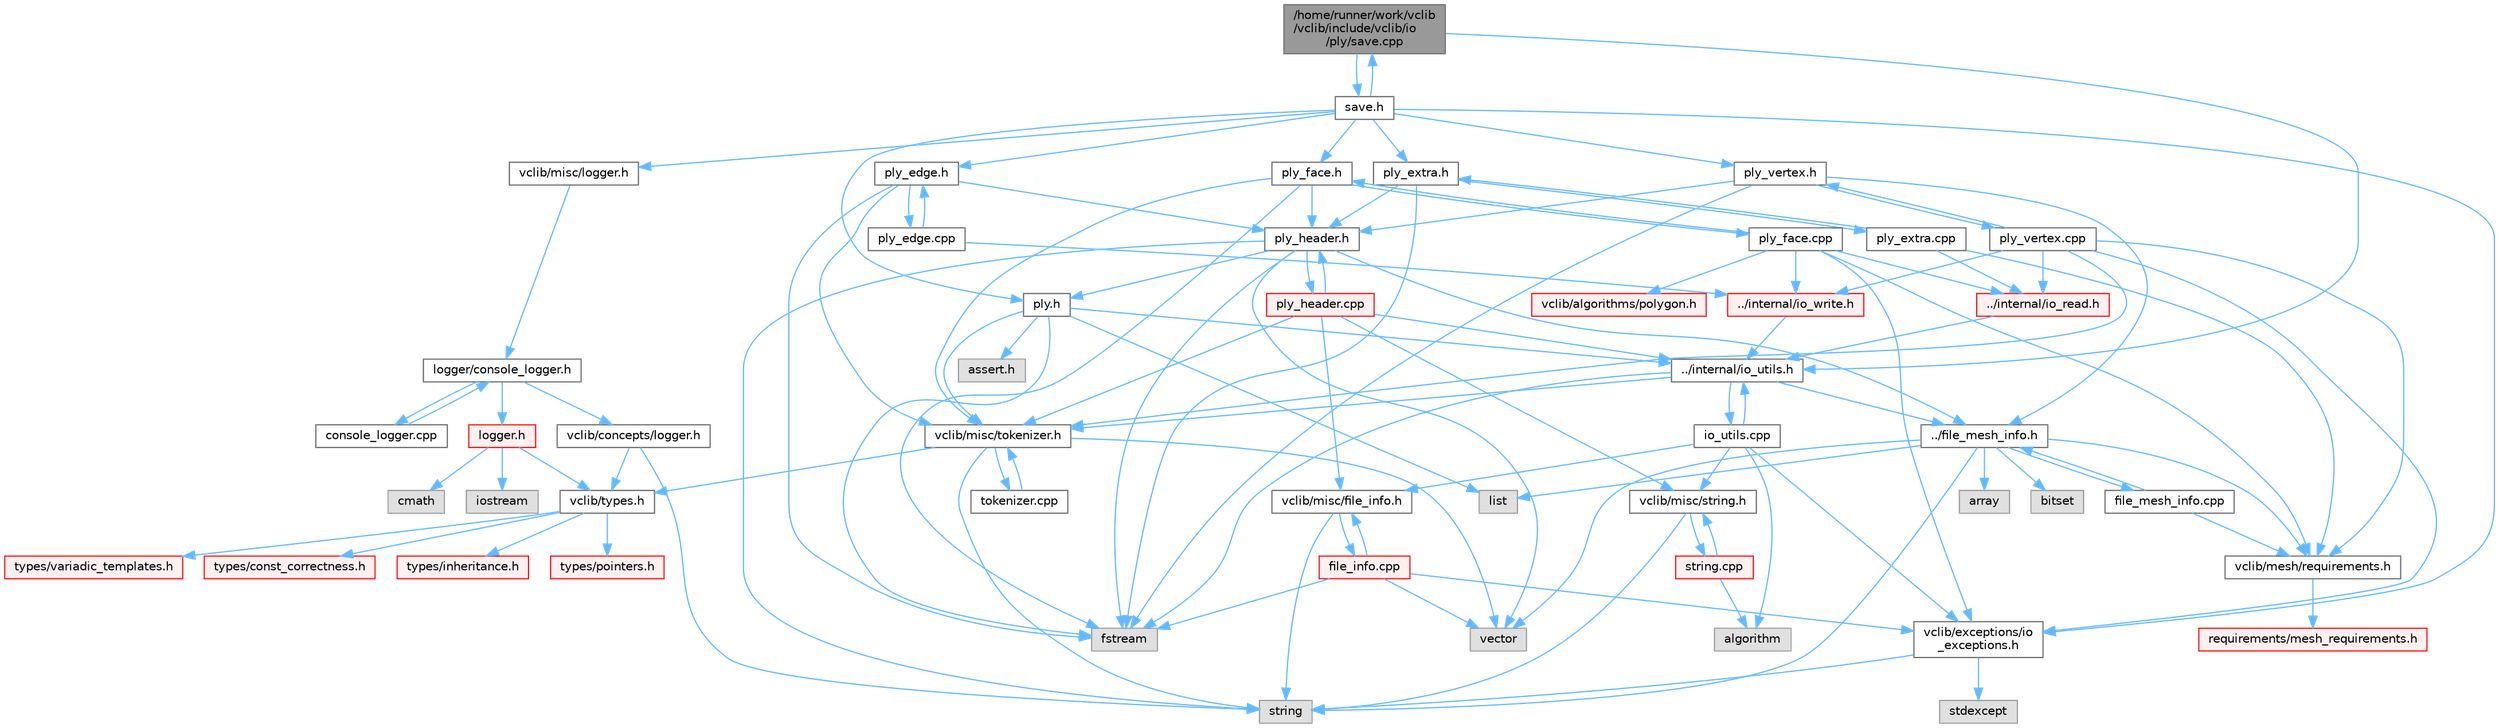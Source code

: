 digraph "/home/runner/work/vclib/vclib/include/vclib/io/ply/save.cpp"
{
 // LATEX_PDF_SIZE
  bgcolor="transparent";
  edge [fontname=Helvetica,fontsize=10,labelfontname=Helvetica,labelfontsize=10];
  node [fontname=Helvetica,fontsize=10,shape=box,height=0.2,width=0.4];
  Node1 [label="/home/runner/work/vclib\l/vclib/include/vclib/io\l/ply/save.cpp",height=0.2,width=0.4,color="gray40", fillcolor="grey60", style="filled", fontcolor="black",tooltip=" "];
  Node1 -> Node2 [color="steelblue1",style="solid"];
  Node2 [label="save.h",height=0.2,width=0.4,color="grey40", fillcolor="white", style="filled",URL="$ply_2save_8h.html",tooltip=" "];
  Node2 -> Node3 [color="steelblue1",style="solid"];
  Node3 [label="vclib/exceptions/io\l_exceptions.h",height=0.2,width=0.4,color="grey40", fillcolor="white", style="filled",URL="$io__exceptions_8h.html",tooltip=" "];
  Node3 -> Node4 [color="steelblue1",style="solid"];
  Node4 [label="stdexcept",height=0.2,width=0.4,color="grey60", fillcolor="#E0E0E0", style="filled",tooltip=" "];
  Node3 -> Node5 [color="steelblue1",style="solid"];
  Node5 [label="string",height=0.2,width=0.4,color="grey60", fillcolor="#E0E0E0", style="filled",tooltip=" "];
  Node2 -> Node6 [color="steelblue1",style="solid"];
  Node6 [label="vclib/misc/logger.h",height=0.2,width=0.4,color="grey40", fillcolor="white", style="filled",URL="$misc_2logger_8h.html",tooltip=" "];
  Node6 -> Node7 [color="steelblue1",style="solid"];
  Node7 [label="logger/console_logger.h",height=0.2,width=0.4,color="grey40", fillcolor="white", style="filled",URL="$console__logger_8h.html",tooltip=" "];
  Node7 -> Node8 [color="steelblue1",style="solid"];
  Node8 [label="logger.h",height=0.2,width=0.4,color="red", fillcolor="#FFF0F0", style="filled",URL="$misc_2logger_2logger_8h.html",tooltip=" "];
  Node8 -> Node9 [color="steelblue1",style="solid"];
  Node9 [label="cmath",height=0.2,width=0.4,color="grey60", fillcolor="#E0E0E0", style="filled",tooltip=" "];
  Node8 -> Node10 [color="steelblue1",style="solid"];
  Node10 [label="iostream",height=0.2,width=0.4,color="grey60", fillcolor="#E0E0E0", style="filled",tooltip=" "];
  Node8 -> Node18 [color="steelblue1",style="solid"];
  Node18 [label="vclib/types.h",height=0.2,width=0.4,color="grey40", fillcolor="white", style="filled",URL="$types_8h.html",tooltip=" "];
  Node18 -> Node19 [color="steelblue1",style="solid"];
  Node19 [label="types/const_correctness.h",height=0.2,width=0.4,color="red", fillcolor="#FFF0F0", style="filled",URL="$types_2const__correctness_8h.html",tooltip=" "];
  Node18 -> Node21 [color="steelblue1",style="solid"];
  Node21 [label="types/inheritance.h",height=0.2,width=0.4,color="red", fillcolor="#FFF0F0", style="filled",URL="$inheritance_8h.html",tooltip=" "];
  Node18 -> Node22 [color="steelblue1",style="solid"];
  Node22 [label="types/pointers.h",height=0.2,width=0.4,color="red", fillcolor="#FFF0F0", style="filled",URL="$types_2pointers_8h.html",tooltip=" "];
  Node18 -> Node23 [color="steelblue1",style="solid"];
  Node23 [label="types/variadic_templates.h",height=0.2,width=0.4,color="red", fillcolor="#FFF0F0", style="filled",URL="$variadic__templates_8h.html",tooltip=" "];
  Node7 -> Node31 [color="steelblue1",style="solid"];
  Node31 [label="vclib/concepts/logger.h",height=0.2,width=0.4,color="grey40", fillcolor="white", style="filled",URL="$concepts_2logger_8h.html",tooltip=" "];
  Node31 -> Node5 [color="steelblue1",style="solid"];
  Node31 -> Node18 [color="steelblue1",style="solid"];
  Node7 -> Node32 [color="steelblue1",style="solid"];
  Node32 [label="console_logger.cpp",height=0.2,width=0.4,color="grey40", fillcolor="white", style="filled",URL="$console__logger_8cpp.html",tooltip=" "];
  Node32 -> Node7 [color="steelblue1",style="solid"];
  Node2 -> Node33 [color="steelblue1",style="solid"];
  Node33 [label="ply.h",height=0.2,width=0.4,color="grey40", fillcolor="white", style="filled",URL="$ply_8h.html",tooltip=" "];
  Node33 -> Node25 [color="steelblue1",style="solid"];
  Node25 [label="assert.h",height=0.2,width=0.4,color="grey60", fillcolor="#E0E0E0", style="filled",tooltip=" "];
  Node33 -> Node34 [color="steelblue1",style="solid"];
  Node34 [label="fstream",height=0.2,width=0.4,color="grey60", fillcolor="#E0E0E0", style="filled",tooltip=" "];
  Node33 -> Node35 [color="steelblue1",style="solid"];
  Node35 [label="list",height=0.2,width=0.4,color="grey60", fillcolor="#E0E0E0", style="filled",tooltip=" "];
  Node33 -> Node36 [color="steelblue1",style="solid"];
  Node36 [label="vclib/misc/tokenizer.h",height=0.2,width=0.4,color="grey40", fillcolor="white", style="filled",URL="$tokenizer_8h.html",tooltip=" "];
  Node36 -> Node5 [color="steelblue1",style="solid"];
  Node36 -> Node37 [color="steelblue1",style="solid"];
  Node37 [label="vector",height=0.2,width=0.4,color="grey60", fillcolor="#E0E0E0", style="filled",tooltip=" "];
  Node36 -> Node18 [color="steelblue1",style="solid"];
  Node36 -> Node38 [color="steelblue1",style="solid"];
  Node38 [label="tokenizer.cpp",height=0.2,width=0.4,color="grey40", fillcolor="white", style="filled",URL="$tokenizer_8cpp.html",tooltip=" "];
  Node38 -> Node36 [color="steelblue1",style="solid"];
  Node33 -> Node39 [color="steelblue1",style="solid"];
  Node39 [label="../internal/io_utils.h",height=0.2,width=0.4,color="grey40", fillcolor="white", style="filled",URL="$io__utils_8h.html",tooltip=" "];
  Node39 -> Node34 [color="steelblue1",style="solid"];
  Node39 -> Node40 [color="steelblue1",style="solid"];
  Node40 [label="../file_mesh_info.h",height=0.2,width=0.4,color="grey40", fillcolor="white", style="filled",URL="$file__mesh__info_8h.html",tooltip=" "];
  Node40 -> Node41 [color="steelblue1",style="solid"];
  Node41 [label="array",height=0.2,width=0.4,color="grey60", fillcolor="#E0E0E0", style="filled",tooltip=" "];
  Node40 -> Node35 [color="steelblue1",style="solid"];
  Node40 -> Node5 [color="steelblue1",style="solid"];
  Node40 -> Node37 [color="steelblue1",style="solid"];
  Node40 -> Node42 [color="steelblue1",style="solid"];
  Node42 [label="bitset",height=0.2,width=0.4,color="grey60", fillcolor="#E0E0E0", style="filled",tooltip=" "];
  Node40 -> Node43 [color="steelblue1",style="solid"];
  Node43 [label="vclib/mesh/requirements.h",height=0.2,width=0.4,color="grey40", fillcolor="white", style="filled",URL="$requirements_8h.html",tooltip=" "];
  Node43 -> Node44 [color="steelblue1",style="solid"];
  Node44 [label="requirements/mesh_requirements.h",height=0.2,width=0.4,color="red", fillcolor="#FFF0F0", style="filled",URL="$mesh__requirements_8h.html",tooltip=" "];
  Node40 -> Node204 [color="steelblue1",style="solid"];
  Node204 [label="file_mesh_info.cpp",height=0.2,width=0.4,color="grey40", fillcolor="white", style="filled",URL="$file__mesh__info_8cpp.html",tooltip=" "];
  Node204 -> Node40 [color="steelblue1",style="solid"];
  Node204 -> Node43 [color="steelblue1",style="solid"];
  Node39 -> Node36 [color="steelblue1",style="solid"];
  Node39 -> Node205 [color="steelblue1",style="solid"];
  Node205 [label="io_utils.cpp",height=0.2,width=0.4,color="grey40", fillcolor="white", style="filled",URL="$io__utils_8cpp.html",tooltip=" "];
  Node205 -> Node39 [color="steelblue1",style="solid"];
  Node205 -> Node118 [color="steelblue1",style="solid"];
  Node118 [label="algorithm",height=0.2,width=0.4,color="grey60", fillcolor="#E0E0E0", style="filled",tooltip=" "];
  Node205 -> Node3 [color="steelblue1",style="solid"];
  Node205 -> Node206 [color="steelblue1",style="solid"];
  Node206 [label="vclib/misc/file_info.h",height=0.2,width=0.4,color="grey40", fillcolor="white", style="filled",URL="$file__info_8h.html",tooltip=" "];
  Node206 -> Node5 [color="steelblue1",style="solid"];
  Node206 -> Node207 [color="steelblue1",style="solid"];
  Node207 [label="file_info.cpp",height=0.2,width=0.4,color="red", fillcolor="#FFF0F0", style="filled",URL="$file__info_8cpp.html",tooltip=" "];
  Node207 -> Node206 [color="steelblue1",style="solid"];
  Node207 -> Node34 [color="steelblue1",style="solid"];
  Node207 -> Node37 [color="steelblue1",style="solid"];
  Node207 -> Node3 [color="steelblue1",style="solid"];
  Node205 -> Node209 [color="steelblue1",style="solid"];
  Node209 [label="vclib/misc/string.h",height=0.2,width=0.4,color="grey40", fillcolor="white", style="filled",URL="$string_8h.html",tooltip=" "];
  Node209 -> Node5 [color="steelblue1",style="solid"];
  Node209 -> Node210 [color="steelblue1",style="solid"];
  Node210 [label="string.cpp",height=0.2,width=0.4,color="red", fillcolor="#FFF0F0", style="filled",URL="$string_8cpp.html",tooltip=" "];
  Node210 -> Node209 [color="steelblue1",style="solid"];
  Node210 -> Node118 [color="steelblue1",style="solid"];
  Node2 -> Node212 [color="steelblue1",style="solid"];
  Node212 [label="ply_edge.h",height=0.2,width=0.4,color="grey40", fillcolor="white", style="filled",URL="$ply__edge_8h.html",tooltip=" "];
  Node212 -> Node34 [color="steelblue1",style="solid"];
  Node212 -> Node36 [color="steelblue1",style="solid"];
  Node212 -> Node213 [color="steelblue1",style="solid"];
  Node213 [label="ply_header.h",height=0.2,width=0.4,color="grey40", fillcolor="white", style="filled",URL="$ply__header_8h.html",tooltip=" "];
  Node213 -> Node37 [color="steelblue1",style="solid"];
  Node213 -> Node5 [color="steelblue1",style="solid"];
  Node213 -> Node34 [color="steelblue1",style="solid"];
  Node213 -> Node40 [color="steelblue1",style="solid"];
  Node213 -> Node33 [color="steelblue1",style="solid"];
  Node213 -> Node214 [color="steelblue1",style="solid"];
  Node214 [label="ply_header.cpp",height=0.2,width=0.4,color="red", fillcolor="#FFF0F0", style="filled",URL="$ply__header_8cpp.html",tooltip=" "];
  Node214 -> Node213 [color="steelblue1",style="solid"];
  Node214 -> Node206 [color="steelblue1",style="solid"];
  Node214 -> Node209 [color="steelblue1",style="solid"];
  Node214 -> Node36 [color="steelblue1",style="solid"];
  Node214 -> Node39 [color="steelblue1",style="solid"];
  Node212 -> Node216 [color="steelblue1",style="solid"];
  Node216 [label="ply_edge.cpp",height=0.2,width=0.4,color="grey40", fillcolor="white", style="filled",URL="$ply__edge_8cpp.html",tooltip=" "];
  Node216 -> Node212 [color="steelblue1",style="solid"];
  Node216 -> Node217 [color="steelblue1",style="solid"];
  Node217 [label="../internal/io_write.h",height=0.2,width=0.4,color="red", fillcolor="#FFF0F0", style="filled",URL="$io__write_8h.html",tooltip=" "];
  Node217 -> Node39 [color="steelblue1",style="solid"];
  Node2 -> Node219 [color="steelblue1",style="solid"];
  Node219 [label="ply_extra.h",height=0.2,width=0.4,color="grey40", fillcolor="white", style="filled",URL="$ply__extra_8h.html",tooltip=" "];
  Node219 -> Node213 [color="steelblue1",style="solid"];
  Node219 -> Node34 [color="steelblue1",style="solid"];
  Node219 -> Node220 [color="steelblue1",style="solid"];
  Node220 [label="ply_extra.cpp",height=0.2,width=0.4,color="grey40", fillcolor="white", style="filled",URL="$ply__extra_8cpp.html",tooltip=" "];
  Node220 -> Node219 [color="steelblue1",style="solid"];
  Node220 -> Node221 [color="steelblue1",style="solid"];
  Node221 [label="../internal/io_read.h",height=0.2,width=0.4,color="red", fillcolor="#FFF0F0", style="filled",URL="$io__read_8h.html",tooltip=" "];
  Node221 -> Node39 [color="steelblue1",style="solid"];
  Node220 -> Node43 [color="steelblue1",style="solid"];
  Node2 -> Node223 [color="steelblue1",style="solid"];
  Node223 [label="ply_face.h",height=0.2,width=0.4,color="grey40", fillcolor="white", style="filled",URL="$ply__face_8h.html",tooltip=" "];
  Node223 -> Node34 [color="steelblue1",style="solid"];
  Node223 -> Node36 [color="steelblue1",style="solid"];
  Node223 -> Node213 [color="steelblue1",style="solid"];
  Node223 -> Node224 [color="steelblue1",style="solid"];
  Node224 [label="ply_face.cpp",height=0.2,width=0.4,color="grey40", fillcolor="white", style="filled",URL="$ply__face_8cpp.html",tooltip=" "];
  Node224 -> Node223 [color="steelblue1",style="solid"];
  Node224 -> Node225 [color="steelblue1",style="solid"];
  Node225 [label="vclib/algorithms/polygon.h",height=0.2,width=0.4,color="red", fillcolor="#FFF0F0", style="filled",URL="$algorithms_2polygon_8h.html",tooltip=" "];
  Node224 -> Node3 [color="steelblue1",style="solid"];
  Node224 -> Node43 [color="steelblue1",style="solid"];
  Node224 -> Node221 [color="steelblue1",style="solid"];
  Node224 -> Node217 [color="steelblue1",style="solid"];
  Node2 -> Node272 [color="steelblue1",style="solid"];
  Node272 [label="ply_vertex.h",height=0.2,width=0.4,color="grey40", fillcolor="white", style="filled",URL="$ply__vertex_8h.html",tooltip=" "];
  Node272 -> Node40 [color="steelblue1",style="solid"];
  Node272 -> Node213 [color="steelblue1",style="solid"];
  Node272 -> Node34 [color="steelblue1",style="solid"];
  Node272 -> Node273 [color="steelblue1",style="solid"];
  Node273 [label="ply_vertex.cpp",height=0.2,width=0.4,color="grey40", fillcolor="white", style="filled",URL="$ply__vertex_8cpp.html",tooltip=" "];
  Node273 -> Node272 [color="steelblue1",style="solid"];
  Node273 -> Node36 [color="steelblue1",style="solid"];
  Node273 -> Node43 [color="steelblue1",style="solid"];
  Node273 -> Node3 [color="steelblue1",style="solid"];
  Node273 -> Node221 [color="steelblue1",style="solid"];
  Node273 -> Node217 [color="steelblue1",style="solid"];
  Node2 -> Node1 [color="steelblue1",style="solid"];
  Node1 -> Node39 [color="steelblue1",style="solid"];
}
